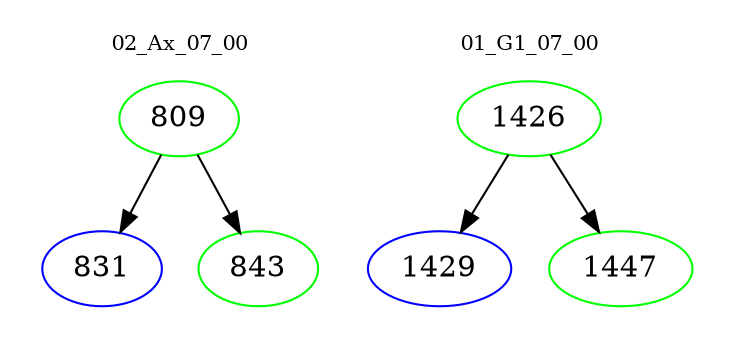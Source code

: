 digraph{
subgraph cluster_0 {
color = white
label = "02_Ax_07_00";
fontsize=10;
T0_809 [label="809", color="green"]
T0_809 -> T0_831 [color="black"]
T0_831 [label="831", color="blue"]
T0_809 -> T0_843 [color="black"]
T0_843 [label="843", color="green"]
}
subgraph cluster_1 {
color = white
label = "01_G1_07_00";
fontsize=10;
T1_1426 [label="1426", color="green"]
T1_1426 -> T1_1429 [color="black"]
T1_1429 [label="1429", color="blue"]
T1_1426 -> T1_1447 [color="black"]
T1_1447 [label="1447", color="green"]
}
}
